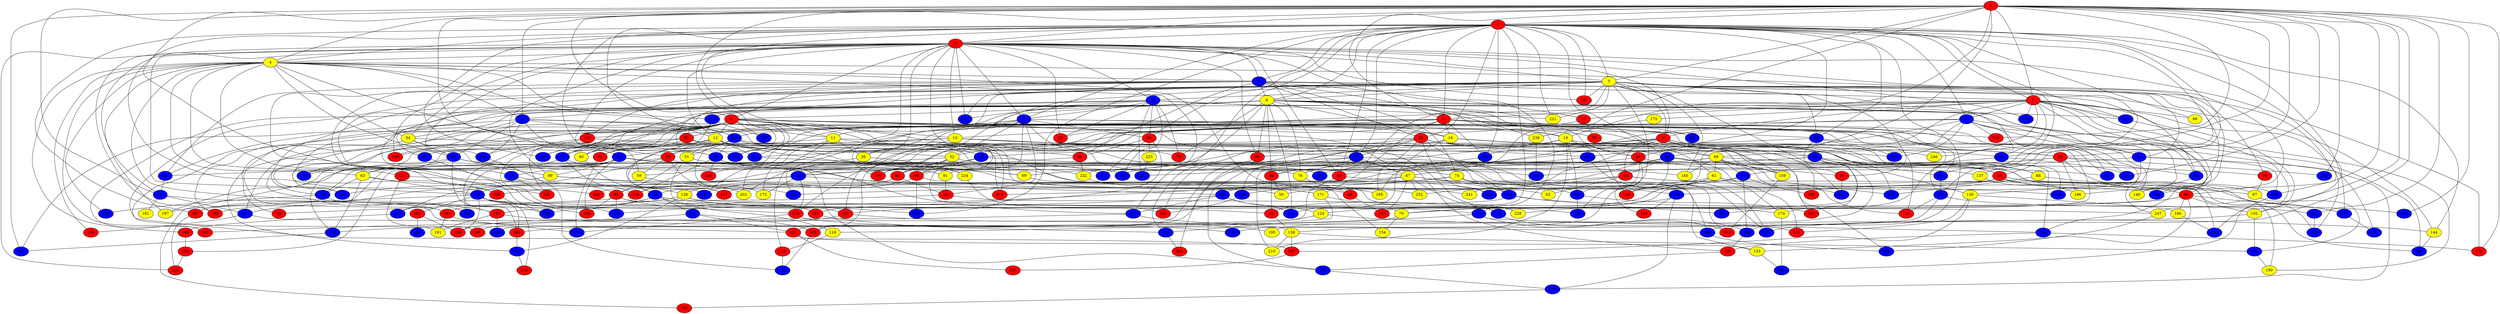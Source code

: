 graph {
0 [style = filled fillcolor = red];
1 [style = filled fillcolor = red];
2 [style = filled fillcolor = red];
3 [style = filled fillcolor = yellow];
4 [style = filled fillcolor = yellow];
5 [style = filled fillcolor = blue];
6 [style = filled fillcolor = yellow];
7 [style = filled fillcolor = red];
8 [style = filled fillcolor = red];
9 [style = filled fillcolor = red];
10 [style = filled fillcolor = yellow];
11 [style = filled fillcolor = yellow];
12 [style = filled fillcolor = yellow];
13 [style = filled fillcolor = red];
14 [style = filled fillcolor = blue];
15 [style = filled fillcolor = blue];
16 [style = filled fillcolor = yellow];
17 [style = filled fillcolor = blue];
18 [style = filled fillcolor = red];
19 [style = filled fillcolor = yellow];
20 [style = filled fillcolor = blue];
21 [style = filled fillcolor = blue];
22 [style = filled fillcolor = red];
23 [style = filled fillcolor = blue];
24 [style = filled fillcolor = red];
25 [style = filled fillcolor = red];
26 [style = filled fillcolor = yellow];
27 [style = filled fillcolor = blue];
28 [style = filled fillcolor = blue];
29 [style = filled fillcolor = blue];
30 [style = filled fillcolor = blue];
31 [style = filled fillcolor = blue];
32 [style = filled fillcolor = red];
33 [style = filled fillcolor = blue];
34 [style = filled fillcolor = blue];
35 [style = filled fillcolor = red];
36 [style = filled fillcolor = red];
37 [style = filled fillcolor = blue];
38 [style = filled fillcolor = blue];
39 [style = filled fillcolor = red];
40 [style = filled fillcolor = yellow];
41 [style = filled fillcolor = blue];
42 [style = filled fillcolor = blue];
43 [style = filled fillcolor = blue];
44 [style = filled fillcolor = blue];
45 [style = filled fillcolor = red];
46 [style = filled fillcolor = red];
47 [style = filled fillcolor = yellow];
48 [style = filled fillcolor = red];
49 [style = filled fillcolor = yellow];
50 [style = filled fillcolor = yellow];
51 [style = filled fillcolor = yellow];
52 [style = filled fillcolor = yellow];
53 [style = filled fillcolor = red];
54 [style = filled fillcolor = yellow];
55 [style = filled fillcolor = red];
56 [style = filled fillcolor = blue];
57 [style = filled fillcolor = blue];
58 [style = filled fillcolor = blue];
59 [style = filled fillcolor = yellow];
60 [style = filled fillcolor = blue];
61 [style = filled fillcolor = yellow];
62 [style = filled fillcolor = yellow];
63 [style = filled fillcolor = yellow];
64 [style = filled fillcolor = blue];
65 [style = filled fillcolor = blue];
66 [style = filled fillcolor = red];
67 [style = filled fillcolor = blue];
68 [style = filled fillcolor = blue];
69 [style = filled fillcolor = yellow];
70 [style = filled fillcolor = yellow];
71 [style = filled fillcolor = blue];
72 [style = filled fillcolor = red];
73 [style = filled fillcolor = blue];
74 [style = filled fillcolor = yellow];
75 [style = filled fillcolor = red];
76 [style = filled fillcolor = yellow];
77 [style = filled fillcolor = blue];
78 [style = filled fillcolor = red];
79 [style = filled fillcolor = blue];
80 [style = filled fillcolor = blue];
81 [style = filled fillcolor = red];
82 [style = filled fillcolor = red];
83 [style = filled fillcolor = red];
84 [style = filled fillcolor = red];
85 [style = filled fillcolor = red];
86 [style = filled fillcolor = red];
87 [style = filled fillcolor = blue];
88 [style = filled fillcolor = yellow];
89 [style = filled fillcolor = blue];
90 [style = filled fillcolor = red];
91 [style = filled fillcolor = yellow];
92 [style = filled fillcolor = red];
93 [style = filled fillcolor = blue];
94 [style = filled fillcolor = blue];
95 [style = filled fillcolor = blue];
96 [style = filled fillcolor = red];
97 [style = filled fillcolor = yellow];
98 [style = filled fillcolor = yellow];
99 [style = filled fillcolor = yellow];
100 [style = filled fillcolor = red];
101 [style = filled fillcolor = blue];
102 [style = filled fillcolor = yellow];
103 [style = filled fillcolor = blue];
104 [style = filled fillcolor = blue];
105 [style = filled fillcolor = blue];
106 [style = filled fillcolor = blue];
107 [style = filled fillcolor = blue];
108 [style = filled fillcolor = red];
109 [style = filled fillcolor = blue];
110 [style = filled fillcolor = blue];
111 [style = filled fillcolor = red];
112 [style = filled fillcolor = blue];
113 [style = filled fillcolor = red];
114 [style = filled fillcolor = red];
115 [style = filled fillcolor = blue];
116 [style = filled fillcolor = red];
117 [style = filled fillcolor = red];
118 [style = filled fillcolor = yellow];
119 [style = filled fillcolor = blue];
120 [style = filled fillcolor = blue];
121 [style = filled fillcolor = blue];
122 [style = filled fillcolor = red];
123 [style = filled fillcolor = blue];
124 [style = filled fillcolor = yellow];
125 [style = filled fillcolor = red];
126 [style = filled fillcolor = yellow];
127 [style = filled fillcolor = blue];
128 [style = filled fillcolor = blue];
129 [style = filled fillcolor = blue];
130 [style = filled fillcolor = yellow];
131 [style = filled fillcolor = red];
132 [style = filled fillcolor = blue];
133 [style = filled fillcolor = yellow];
134 [style = filled fillcolor = blue];
135 [style = filled fillcolor = blue];
136 [style = filled fillcolor = red];
137 [style = filled fillcolor = yellow];
138 [style = filled fillcolor = blue];
139 [style = filled fillcolor = red];
140 [style = filled fillcolor = yellow];
141 [style = filled fillcolor = red];
142 [style = filled fillcolor = blue];
143 [style = filled fillcolor = red];
144 [style = filled fillcolor = yellow];
145 [style = filled fillcolor = yellow];
146 [style = filled fillcolor = red];
147 [style = filled fillcolor = red];
148 [style = filled fillcolor = red];
149 [style = filled fillcolor = red];
150 [style = filled fillcolor = red];
151 [style = filled fillcolor = blue];
152 [style = filled fillcolor = blue];
153 [style = filled fillcolor = red];
154 [style = filled fillcolor = yellow];
155 [style = filled fillcolor = red];
156 [style = filled fillcolor = blue];
157 [style = filled fillcolor = blue];
158 [style = filled fillcolor = yellow];
159 [style = filled fillcolor = yellow];
160 [style = filled fillcolor = blue];
161 [style = filled fillcolor = red];
162 [style = filled fillcolor = red];
163 [style = filled fillcolor = red];
164 [style = filled fillcolor = blue];
165 [style = filled fillcolor = yellow];
166 [style = filled fillcolor = yellow];
167 [style = filled fillcolor = red];
168 [style = filled fillcolor = blue];
169 [style = filled fillcolor = blue];
170 [style = filled fillcolor = blue];
171 [style = filled fillcolor = yellow];
172 [style = filled fillcolor = yellow];
173 [style = filled fillcolor = red];
174 [style = filled fillcolor = yellow];
175 [style = filled fillcolor = yellow];
176 [style = filled fillcolor = red];
177 [style = filled fillcolor = blue];
178 [style = filled fillcolor = blue];
179 [style = filled fillcolor = red];
180 [style = filled fillcolor = blue];
181 [style = filled fillcolor = yellow];
182 [style = filled fillcolor = blue];
183 [style = filled fillcolor = blue];
184 [style = filled fillcolor = blue];
185 [style = filled fillcolor = red];
186 [style = filled fillcolor = yellow];
187 [style = filled fillcolor = red];
188 [style = filled fillcolor = blue];
189 [style = filled fillcolor = red];
190 [style = filled fillcolor = red];
191 [style = filled fillcolor = yellow];
192 [style = filled fillcolor = blue];
193 [style = filled fillcolor = red];
194 [style = filled fillcolor = blue];
195 [style = filled fillcolor = yellow];
196 [style = filled fillcolor = blue];
197 [style = filled fillcolor = yellow];
198 [style = filled fillcolor = red];
199 [style = filled fillcolor = yellow];
200 [style = filled fillcolor = red];
201 [style = filled fillcolor = blue];
202 [style = filled fillcolor = yellow];
203 [style = filled fillcolor = blue];
204 [style = filled fillcolor = blue];
205 [style = filled fillcolor = red];
206 [style = filled fillcolor = red];
207 [style = filled fillcolor = blue];
208 [style = filled fillcolor = red];
209 [style = filled fillcolor = blue];
210 [style = filled fillcolor = yellow];
211 [style = filled fillcolor = red];
212 [style = filled fillcolor = red];
213 [style = filled fillcolor = blue];
214 [style = filled fillcolor = blue];
215 [style = filled fillcolor = blue];
216 [style = filled fillcolor = red];
217 [style = filled fillcolor = blue];
218 [style = filled fillcolor = blue];
219 [style = filled fillcolor = blue];
220 [style = filled fillcolor = red];
221 [style = filled fillcolor = yellow];
222 [style = filled fillcolor = blue];
223 [style = filled fillcolor = yellow];
224 [style = filled fillcolor = red];
225 [style = filled fillcolor = blue];
226 [style = filled fillcolor = red];
227 [style = filled fillcolor = blue];
228 [style = filled fillcolor = yellow];
229 [style = filled fillcolor = blue];
230 [style = filled fillcolor = red];
231 [style = filled fillcolor = red];
232 [style = filled fillcolor = yellow];
233 [style = filled fillcolor = blue];
234 [style = filled fillcolor = yellow];
235 [style = filled fillcolor = red];
236 [style = filled fillcolor = blue];
237 [style = filled fillcolor = blue];
238 [style = filled fillcolor = yellow];
239 [style = filled fillcolor = blue];
240 [style = filled fillcolor = blue];
241 [style = filled fillcolor = yellow];
242 [style = filled fillcolor = blue];
243 [style = filled fillcolor = blue];
244 [style = filled fillcolor = red];
245 [style = filled fillcolor = blue];
246 [style = filled fillcolor = yellow];
247 [style = filled fillcolor = yellow];
248 [style = filled fillcolor = blue];
249 [style = filled fillcolor = blue];
250 [style = filled fillcolor = red];
251 [style = filled fillcolor = red];
252 [style = filled fillcolor = yellow];
0 -- 4;
0 -- 3;
0 -- 2;
0 -- 1;
0 -- 7;
0 -- 8;
0 -- 11;
0 -- 13;
0 -- 18;
0 -- 19;
0 -- 20;
0 -- 21;
0 -- 30;
0 -- 34;
0 -- 47;
0 -- 71;
0 -- 102;
0 -- 121;
0 -- 164;
0 -- 166;
0 -- 168;
0 -- 173;
0 -- 201;
0 -- 216;
0 -- 231;
0 -- 237;
0 -- 239;
1 -- 2;
1 -- 3;
1 -- 4;
1 -- 5;
1 -- 6;
1 -- 7;
1 -- 11;
1 -- 12;
1 -- 13;
1 -- 15;
1 -- 17;
1 -- 22;
1 -- 23;
1 -- 24;
1 -- 27;
1 -- 28;
1 -- 30;
1 -- 36;
1 -- 66;
1 -- 68;
1 -- 82;
1 -- 98;
1 -- 103;
1 -- 105;
1 -- 119;
1 -- 127;
1 -- 128;
1 -- 137;
1 -- 144;
1 -- 147;
1 -- 156;
1 -- 187;
1 -- 190;
1 -- 206;
1 -- 221;
1 -- 247;
2 -- 3;
2 -- 4;
2 -- 5;
2 -- 8;
2 -- 9;
2 -- 10;
2 -- 12;
2 -- 14;
2 -- 15;
2 -- 25;
2 -- 26;
2 -- 35;
2 -- 37;
2 -- 48;
2 -- 54;
2 -- 70;
2 -- 71;
2 -- 73;
2 -- 82;
2 -- 90;
2 -- 99;
2 -- 109;
2 -- 134;
2 -- 149;
2 -- 150;
2 -- 173;
2 -- 189;
2 -- 190;
2 -- 200;
2 -- 226;
3 -- 6;
3 -- 9;
3 -- 11;
3 -- 14;
3 -- 21;
3 -- 28;
3 -- 31;
3 -- 37;
3 -- 38;
3 -- 39;
3 -- 46;
3 -- 51;
3 -- 83;
3 -- 89;
3 -- 93;
3 -- 110;
3 -- 125;
3 -- 140;
3 -- 145;
3 -- 169;
3 -- 182;
3 -- 190;
3 -- 191;
3 -- 192;
3 -- 215;
3 -- 221;
4 -- 5;
4 -- 21;
4 -- 29;
4 -- 54;
4 -- 58;
4 -- 62;
4 -- 63;
4 -- 68;
4 -- 78;
4 -- 114;
4 -- 115;
4 -- 136;
4 -- 148;
4 -- 153;
4 -- 188;
4 -- 197;
4 -- 206;
4 -- 232;
4 -- 250;
5 -- 6;
5 -- 7;
5 -- 22;
5 -- 32;
5 -- 38;
5 -- 44;
5 -- 53;
5 -- 60;
5 -- 74;
5 -- 85;
5 -- 86;
5 -- 113;
5 -- 144;
5 -- 184;
5 -- 238;
6 -- 8;
6 -- 16;
6 -- 19;
6 -- 24;
6 -- 40;
6 -- 46;
6 -- 54;
6 -- 60;
6 -- 64;
6 -- 69;
6 -- 75;
6 -- 76;
6 -- 87;
6 -- 90;
6 -- 115;
6 -- 119;
6 -- 122;
6 -- 125;
6 -- 214;
6 -- 243;
6 -- 250;
7 -- 9;
7 -- 10;
7 -- 13;
7 -- 17;
7 -- 32;
7 -- 34;
7 -- 44;
7 -- 65;
7 -- 98;
7 -- 102;
7 -- 106;
7 -- 109;
7 -- 116;
7 -- 119;
7 -- 175;
7 -- 192;
7 -- 204;
7 -- 233;
7 -- 246;
8 -- 10;
8 -- 12;
8 -- 19;
8 -- 33;
8 -- 35;
8 -- 40;
8 -- 41;
8 -- 43;
8 -- 50;
8 -- 72;
8 -- 93;
8 -- 107;
8 -- 111;
8 -- 121;
8 -- 127;
8 -- 129;
8 -- 132;
8 -- 139;
8 -- 157;
8 -- 161;
8 -- 167;
8 -- 179;
8 -- 189;
8 -- 194;
8 -- 216;
8 -- 228;
8 -- 231;
8 -- 237;
8 -- 245;
9 -- 18;
9 -- 23;
9 -- 45;
9 -- 83;
9 -- 88;
9 -- 101;
9 -- 131;
9 -- 159;
9 -- 185;
9 -- 204;
9 -- 242;
9 -- 252;
10 -- 18;
10 -- 20;
10 -- 27;
10 -- 87;
10 -- 155;
10 -- 242;
11 -- 26;
11 -- 72;
11 -- 146;
11 -- 172;
11 -- 179;
11 -- 217;
11 -- 246;
12 -- 33;
12 -- 35;
12 -- 43;
12 -- 49;
12 -- 51;
12 -- 69;
12 -- 77;
12 -- 79;
12 -- 86;
12 -- 127;
12 -- 160;
12 -- 219;
13 -- 16;
13 -- 23;
13 -- 25;
13 -- 31;
13 -- 49;
13 -- 56;
13 -- 64;
13 -- 100;
13 -- 113;
13 -- 140;
13 -- 150;
13 -- 171;
13 -- 176;
13 -- 202;
13 -- 245;
13 -- 247;
14 -- 15;
14 -- 25;
14 -- 37;
14 -- 66;
14 -- 75;
14 -- 77;
14 -- 101;
14 -- 115;
14 -- 130;
14 -- 132;
14 -- 199;
14 -- 221;
14 -- 227;
15 -- 16;
15 -- 26;
15 -- 47;
15 -- 52;
15 -- 53;
15 -- 59;
15 -- 66;
15 -- 89;
15 -- 91;
15 -- 104;
15 -- 108;
15 -- 202;
16 -- 30;
16 -- 34;
16 -- 36;
16 -- 67;
16 -- 106;
16 -- 214;
16 -- 222;
17 -- 29;
17 -- 31;
17 -- 41;
17 -- 48;
17 -- 49;
17 -- 53;
17 -- 76;
17 -- 123;
17 -- 196;
17 -- 203;
17 -- 216;
18 -- 44;
18 -- 97;
18 -- 129;
18 -- 166;
18 -- 239;
18 -- 248;
19 -- 24;
19 -- 42;
19 -- 80;
19 -- 116;
19 -- 138;
19 -- 207;
19 -- 210;
20 -- 38;
20 -- 43;
20 -- 76;
20 -- 99;
20 -- 101;
20 -- 103;
20 -- 110;
20 -- 152;
20 -- 208;
20 -- 220;
20 -- 234;
21 -- 28;
21 -- 29;
21 -- 42;
21 -- 55;
21 -- 58;
21 -- 59;
21 -- 92;
21 -- 134;
21 -- 161;
22 -- 27;
22 -- 52;
22 -- 56;
22 -- 112;
22 -- 160;
22 -- 165;
22 -- 236;
22 -- 244;
22 -- 249;
22 -- 251;
23 -- 165;
24 -- 39;
24 -- 80;
24 -- 107;
24 -- 143;
26 -- 219;
26 -- 234;
27 -- 47;
27 -- 100;
27 -- 104;
27 -- 145;
27 -- 151;
27 -- 152;
28 -- 39;
28 -- 90;
28 -- 174;
28 -- 203;
29 -- 40;
29 -- 51;
29 -- 52;
29 -- 68;
29 -- 149;
29 -- 159;
29 -- 203;
29 -- 232;
30 -- 36;
30 -- 41;
30 -- 45;
30 -- 46;
30 -- 211;
30 -- 229;
30 -- 241;
31 -- 57;
31 -- 70;
31 -- 209;
31 -- 215;
32 -- 33;
32 -- 55;
33 -- 67;
34 -- 82;
34 -- 121;
35 -- 59;
35 -- 60;
35 -- 65;
35 -- 105;
35 -- 172;
36 -- 48;
36 -- 50;
36 -- 79;
36 -- 120;
36 -- 215;
36 -- 243;
38 -- 126;
38 -- 231;
39 -- 242;
40 -- 79;
42 -- 74;
42 -- 96;
42 -- 187;
44 -- 140;
45 -- 62;
45 -- 97;
45 -- 117;
45 -- 160;
45 -- 199;
46 -- 50;
46 -- 81;
47 -- 80;
47 -- 95;
47 -- 112;
47 -- 147;
47 -- 178;
47 -- 200;
47 -- 252;
48 -- 70;
48 -- 102;
48 -- 103;
48 -- 133;
48 -- 184;
48 -- 186;
49 -- 57;
49 -- 61;
49 -- 78;
49 -- 111;
49 -- 145;
49 -- 159;
49 -- 193;
49 -- 207;
49 -- 227;
51 -- 84;
51 -- 85;
51 -- 155;
52 -- 63;
52 -- 83;
52 -- 96;
52 -- 150;
52 -- 212;
53 -- 72;
53 -- 75;
53 -- 77;
53 -- 132;
53 -- 149;
54 -- 58;
54 -- 99;
54 -- 123;
54 -- 213;
55 -- 61;
56 -- 88;
56 -- 89;
56 -- 96;
56 -- 130;
56 -- 178;
56 -- 194;
56 -- 195;
57 -- 81;
57 -- 85;
57 -- 128;
57 -- 185;
58 -- 63;
58 -- 95;
58 -- 133;
58 -- 153;
58 -- 197;
58 -- 248;
59 -- 202;
60 -- 71;
61 -- 116;
61 -- 124;
61 -- 174;
61 -- 179;
61 -- 192;
63 -- 65;
63 -- 110;
63 -- 171;
63 -- 222;
65 -- 73;
65 -- 141;
65 -- 162;
65 -- 163;
65 -- 176;
65 -- 184;
65 -- 197;
65 -- 224;
66 -- 67;
66 -- 86;
66 -- 141;
66 -- 223;
68 -- 69;
68 -- 137;
68 -- 146;
68 -- 205;
69 -- 154;
70 -- 154;
70 -- 163;
71 -- 107;
71 -- 131;
71 -- 181;
72 -- 177;
73 -- 106;
73 -- 118;
73 -- 128;
74 -- 112;
74 -- 120;
74 -- 138;
74 -- 168;
74 -- 219;
76 -- 84;
77 -- 91;
77 -- 163;
77 -- 205;
78 -- 97;
79 -- 81;
79 -- 94;
79 -- 118;
79 -- 135;
79 -- 187;
80 -- 125;
80 -- 182;
81 -- 158;
82 -- 204;
82 -- 218;
83 -- 108;
83 -- 126;
84 -- 147;
85 -- 92;
85 -- 129;
85 -- 141;
85 -- 174;
85 -- 208;
86 -- 104;
86 -- 232;
87 -- 208;
88 -- 207;
88 -- 233;
89 -- 93;
90 -- 183;
91 -- 108;
93 -- 111;
93 -- 158;
93 -- 164;
94 -- 100;
94 -- 131;
94 -- 250;
95 -- 105;
95 -- 124;
95 -- 155;
95 -- 214;
96 -- 156;
96 -- 217;
96 -- 241;
97 -- 170;
99 -- 117;
99 -- 165;
99 -- 245;
100 -- 142;
102 -- 151;
102 -- 170;
103 -- 196;
104 -- 135;
104 -- 171;
104 -- 172;
104 -- 176;
104 -- 205;
104 -- 206;
105 -- 198;
105 -- 211;
106 -- 139;
106 -- 173;
107 -- 136;
107 -- 158;
108 -- 161;
108 -- 178;
110 -- 188;
110 -- 225;
112 -- 153;
112 -- 169;
112 -- 201;
113 -- 134;
113 -- 225;
113 -- 228;
114 -- 198;
114 -- 217;
115 -- 117;
115 -- 157;
118 -- 122;
119 -- 236;
120 -- 143;
120 -- 209;
120 -- 228;
122 -- 142;
123 -- 151;
123 -- 210;
124 -- 144;
124 -- 222;
126 -- 156;
126 -- 189;
126 -- 213;
126 -- 247;
128 -- 139;
130 -- 167;
130 -- 186;
130 -- 211;
131 -- 133;
131 -- 230;
133 -- 240;
134 -- 142;
135 -- 148;
137 -- 166;
138 -- 251;
139 -- 152;
141 -- 229;
144 -- 243;
148 -- 193;
152 -- 209;
153 -- 168;
153 -- 191;
153 -- 218;
155 -- 195;
155 -- 224;
158 -- 167;
158 -- 170;
158 -- 210;
159 -- 212;
161 -- 177;
161 -- 191;
162 -- 180;
162 -- 224;
163 -- 213;
167 -- 230;
168 -- 249;
170 -- 199;
171 -- 182;
171 -- 183;
174 -- 240;
175 -- 238;
176 -- 177;
176 -- 183;
178 -- 212;
183 -- 244;
186 -- 236;
187 -- 226;
193 -- 226;
201 -- 233;
206 -- 235;
209 -- 220;
213 -- 235;
215 -- 240;
222 -- 237;
223 -- 227;
232 -- 252;
234 -- 251;
238 -- 248;
247 -- 249;
}
